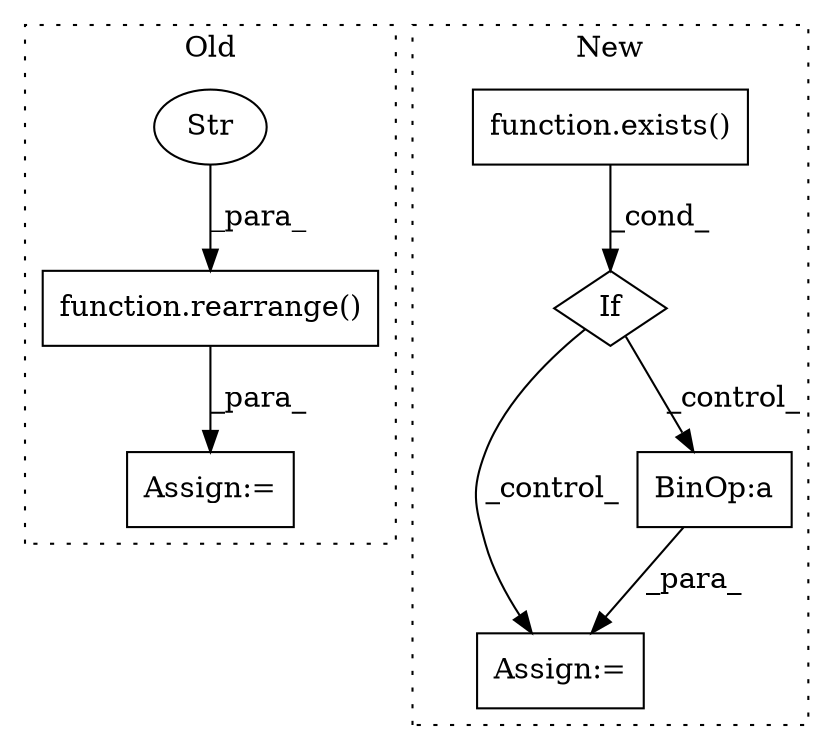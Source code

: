 digraph G {
subgraph cluster0 {
1 [label="function.rearrange()" a="75" s="4233,4276" l="10,15" shape="box"];
3 [label="Str" a="66" s="4248" l="28" shape="ellipse"];
4 [label="Assign:=" a="68" s="4230" l="3" shape="box"];
label = "Old";
style="dotted";
}
subgraph cluster1 {
2 [label="function.exists()" a="75" s="5269,5290" l="7,1" shape="box"];
5 [label="If" a="96" s="5266,5291" l="3,14" shape="diamond"];
6 [label="Assign:=" a="68" s="5405" l="3" shape="box"];
7 [label="BinOp:a" a="82" s="5419" l="3" shape="box"];
label = "New";
style="dotted";
}
1 -> 4 [label="_para_"];
2 -> 5 [label="_cond_"];
3 -> 1 [label="_para_"];
5 -> 7 [label="_control_"];
5 -> 6 [label="_control_"];
7 -> 6 [label="_para_"];
}